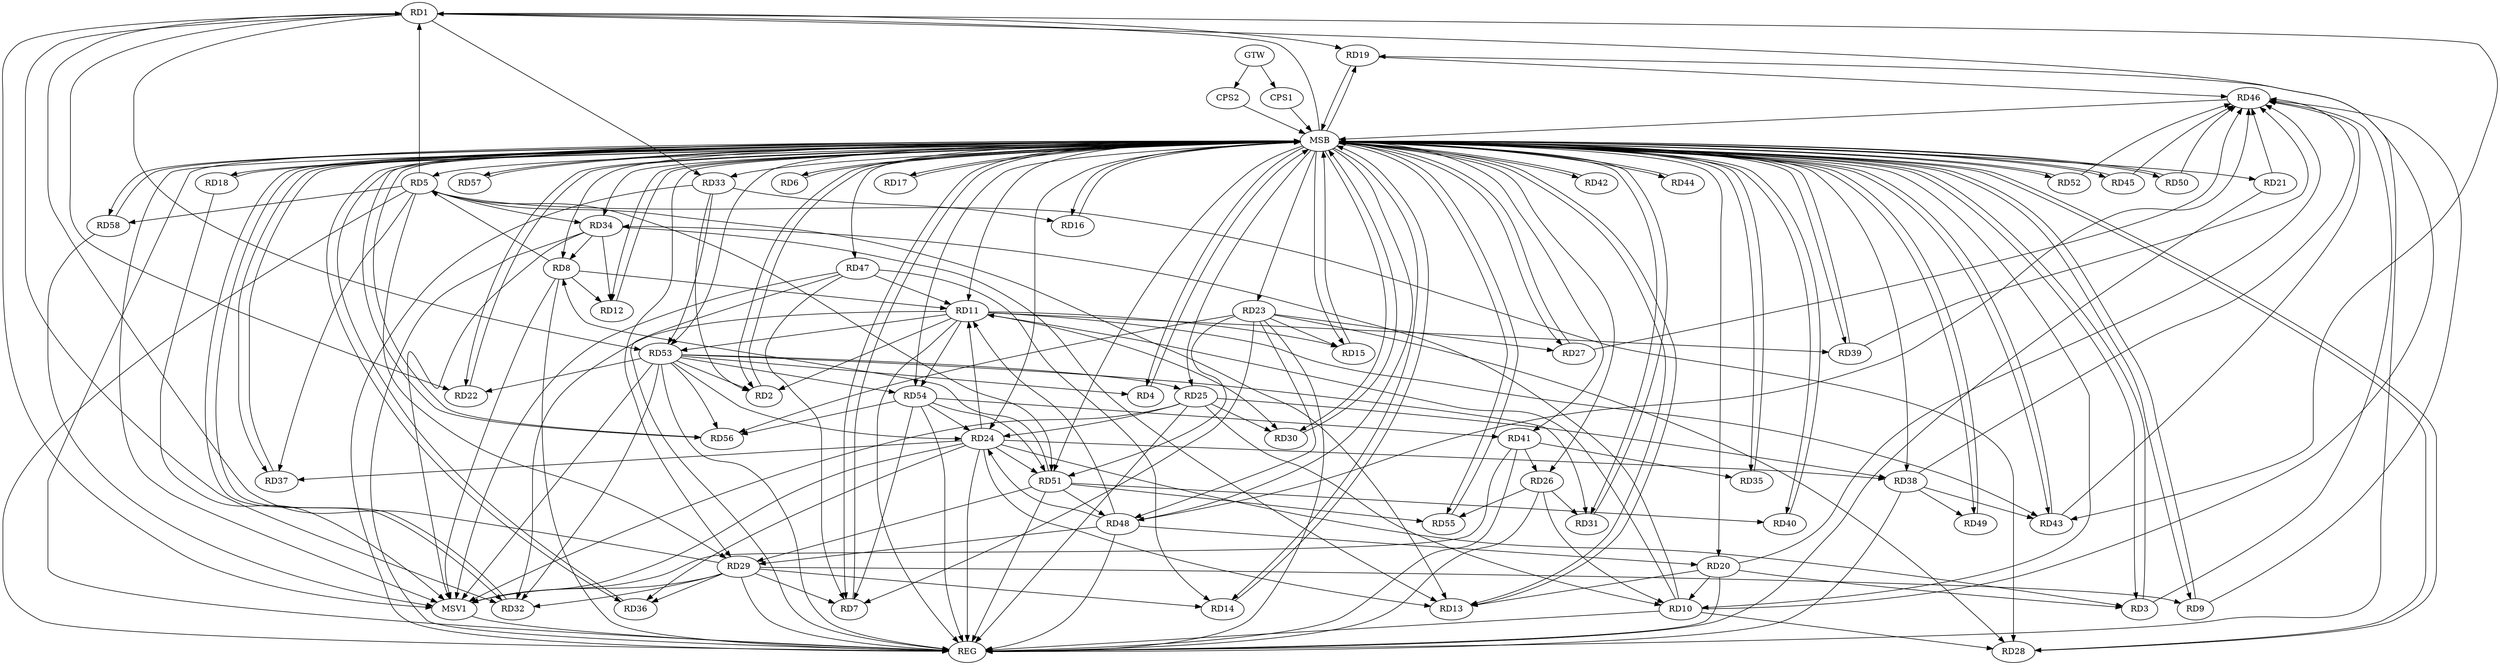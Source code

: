 strict digraph G {
  RD1 [ label="RD1" ];
  RD2 [ label="RD2" ];
  RD3 [ label="RD3" ];
  RD4 [ label="RD4" ];
  RD5 [ label="RD5" ];
  RD6 [ label="RD6" ];
  RD7 [ label="RD7" ];
  RD8 [ label="RD8" ];
  RD9 [ label="RD9" ];
  RD10 [ label="RD10" ];
  RD11 [ label="RD11" ];
  RD12 [ label="RD12" ];
  RD13 [ label="RD13" ];
  RD14 [ label="RD14" ];
  RD15 [ label="RD15" ];
  RD16 [ label="RD16" ];
  RD17 [ label="RD17" ];
  RD18 [ label="RD18" ];
  RD19 [ label="RD19" ];
  RD20 [ label="RD20" ];
  RD21 [ label="RD21" ];
  RD22 [ label="RD22" ];
  RD23 [ label="RD23" ];
  RD24 [ label="RD24" ];
  RD25 [ label="RD25" ];
  RD26 [ label="RD26" ];
  RD27 [ label="RD27" ];
  RD28 [ label="RD28" ];
  RD29 [ label="RD29" ];
  RD30 [ label="RD30" ];
  RD31 [ label="RD31" ];
  RD32 [ label="RD32" ];
  RD33 [ label="RD33" ];
  RD34 [ label="RD34" ];
  RD35 [ label="RD35" ];
  RD36 [ label="RD36" ];
  RD37 [ label="RD37" ];
  RD38 [ label="RD38" ];
  RD39 [ label="RD39" ];
  RD40 [ label="RD40" ];
  RD41 [ label="RD41" ];
  RD42 [ label="RD42" ];
  RD43 [ label="RD43" ];
  RD44 [ label="RD44" ];
  RD45 [ label="RD45" ];
  RD46 [ label="RD46" ];
  RD47 [ label="RD47" ];
  RD48 [ label="RD48" ];
  RD49 [ label="RD49" ];
  RD50 [ label="RD50" ];
  RD51 [ label="RD51" ];
  RD52 [ label="RD52" ];
  RD53 [ label="RD53" ];
  RD54 [ label="RD54" ];
  RD55 [ label="RD55" ];
  RD56 [ label="RD56" ];
  RD57 [ label="RD57" ];
  RD58 [ label="RD58" ];
  CPS1 [ label="CPS1" ];
  CPS2 [ label="CPS2" ];
  GTW [ label="GTW" ];
  REG [ label="REG" ];
  MSB [ label="MSB" ];
  MSV1 [ label="MSV1" ];
  RD5 -> RD1;
  RD1 -> RD19;
  RD1 -> RD22;
  RD29 -> RD1;
  RD1 -> RD32;
  RD1 -> RD33;
  RD1 -> RD43;
  RD1 -> RD53;
  RD11 -> RD2;
  RD33 -> RD2;
  RD53 -> RD2;
  RD20 -> RD3;
  RD24 -> RD3;
  RD53 -> RD4;
  RD8 -> RD5;
  RD5 -> RD13;
  RD5 -> RD28;
  RD5 -> RD29;
  RD5 -> RD34;
  RD5 -> RD37;
  RD5 -> RD51;
  RD5 -> RD58;
  RD23 -> RD7;
  RD29 -> RD7;
  RD47 -> RD7;
  RD54 -> RD7;
  RD8 -> RD11;
  RD8 -> RD12;
  RD34 -> RD8;
  RD51 -> RD8;
  RD29 -> RD9;
  RD10 -> RD11;
  RD10 -> RD19;
  RD20 -> RD10;
  RD25 -> RD10;
  RD26 -> RD10;
  RD10 -> RD28;
  RD10 -> RD34;
  RD11 -> RD15;
  RD24 -> RD11;
  RD11 -> RD30;
  RD11 -> RD32;
  RD11 -> RD39;
  RD11 -> RD43;
  RD47 -> RD11;
  RD48 -> RD11;
  RD11 -> RD53;
  RD11 -> RD54;
  RD34 -> RD12;
  RD20 -> RD13;
  RD24 -> RD13;
  RD34 -> RD13;
  RD29 -> RD14;
  RD47 -> RD14;
  RD23 -> RD15;
  RD33 -> RD16;
  RD48 -> RD20;
  RD53 -> RD22;
  RD23 -> RD27;
  RD23 -> RD28;
  RD23 -> RD48;
  RD23 -> RD51;
  RD23 -> RD56;
  RD25 -> RD24;
  RD24 -> RD36;
  RD24 -> RD37;
  RD24 -> RD38;
  RD48 -> RD24;
  RD24 -> RD51;
  RD53 -> RD24;
  RD54 -> RD24;
  RD25 -> RD30;
  RD25 -> RD38;
  RD53 -> RD25;
  RD26 -> RD31;
  RD41 -> RD26;
  RD26 -> RD55;
  RD29 -> RD32;
  RD29 -> RD36;
  RD48 -> RD29;
  RD51 -> RD29;
  RD53 -> RD31;
  RD53 -> RD32;
  RD33 -> RD53;
  RD41 -> RD35;
  RD38 -> RD43;
  RD38 -> RD49;
  RD51 -> RD40;
  RD54 -> RD41;
  RD51 -> RD48;
  RD54 -> RD51;
  RD51 -> RD55;
  RD53 -> RD54;
  RD53 -> RD56;
  RD54 -> RD56;
  GTW -> CPS1;
  GTW -> CPS2;
  RD1 -> REG;
  RD5 -> REG;
  RD8 -> REG;
  RD10 -> REG;
  RD11 -> REG;
  RD20 -> REG;
  RD21 -> REG;
  RD23 -> REG;
  RD24 -> REG;
  RD25 -> REG;
  RD26 -> REG;
  RD29 -> REG;
  RD33 -> REG;
  RD34 -> REG;
  RD38 -> REG;
  RD41 -> REG;
  RD47 -> REG;
  RD48 -> REG;
  RD51 -> REG;
  RD53 -> REG;
  RD54 -> REG;
  RD2 -> MSB;
  MSB -> RD11;
  MSB -> RD34;
  MSB -> RD47;
  MSB -> REG;
  RD3 -> MSB;
  MSB -> RD9;
  MSB -> RD16;
  MSB -> RD17;
  MSB -> RD22;
  MSB -> RD45;
  RD4 -> MSB;
  MSB -> RD5;
  MSB -> RD12;
  MSB -> RD14;
  MSB -> RD26;
  MSB -> RD28;
  MSB -> RD39;
  MSB -> RD42;
  MSB -> RD53;
  RD6 -> MSB;
  MSB -> RD19;
  MSB -> RD24;
  MSB -> RD51;
  RD7 -> MSB;
  MSB -> RD4;
  MSB -> RD10;
  MSB -> RD41;
  MSB -> RD52;
  RD9 -> MSB;
  MSB -> RD15;
  MSB -> RD20;
  MSB -> RD38;
  MSB -> RD44;
  MSB -> RD55;
  RD12 -> MSB;
  MSB -> RD23;
  MSB -> RD27;
  RD13 -> MSB;
  RD14 -> MSB;
  MSB -> RD1;
  MSB -> RD29;
  MSB -> RD30;
  MSB -> RD32;
  MSB -> RD56;
  RD15 -> MSB;
  MSB -> RD48;
  RD16 -> MSB;
  RD17 -> MSB;
  MSB -> RD2;
  MSB -> RD8;
  MSB -> RD43;
  RD18 -> MSB;
  MSB -> RD3;
  MSB -> RD7;
  RD19 -> MSB;
  MSB -> RD13;
  MSB -> RD40;
  MSB -> RD57;
  RD22 -> MSB;
  MSB -> RD31;
  MSB -> RD33;
  MSB -> RD50;
  RD27 -> MSB;
  MSB -> RD21;
  MSB -> RD25;
  RD28 -> MSB;
  MSB -> RD58;
  RD30 -> MSB;
  MSB -> RD35;
  RD31 -> MSB;
  RD32 -> MSB;
  RD35 -> MSB;
  MSB -> RD37;
  MSB -> RD54;
  RD36 -> MSB;
  RD37 -> MSB;
  RD39 -> MSB;
  RD40 -> MSB;
  RD42 -> MSB;
  MSB -> RD36;
  RD43 -> MSB;
  RD44 -> MSB;
  RD45 -> MSB;
  MSB -> RD18;
  RD46 -> MSB;
  RD49 -> MSB;
  RD50 -> MSB;
  RD52 -> MSB;
  RD55 -> MSB;
  MSB -> RD6;
  RD56 -> MSB;
  RD57 -> MSB;
  RD58 -> MSB;
  MSB -> RD49;
  CPS1 -> MSB;
  CPS2 -> MSB;
  RD48 -> RD46;
  RD39 -> RD46;
  RD3 -> RD46;
  RD27 -> RD46;
  RD50 -> RD46;
  RD38 -> RD46;
  RD43 -> RD46;
  RD9 -> RD46;
  RD45 -> RD46;
  RD21 -> RD46;
  RD52 -> RD46;
  RD20 -> RD46;
  RD19 -> RD46;
  RD1 -> MSV1;
  RD24 -> MSV1;
  RD29 -> MSV1;
  RD34 -> MSV1;
  RD47 -> MSV1;
  RD53 -> MSV1;
  MSB -> MSV1;
  RD58 -> MSV1;
  RD25 -> MSV1;
  RD18 -> MSV1;
  RD8 -> MSV1;
  RD41 -> MSV1;
  MSV1 -> REG;
}
